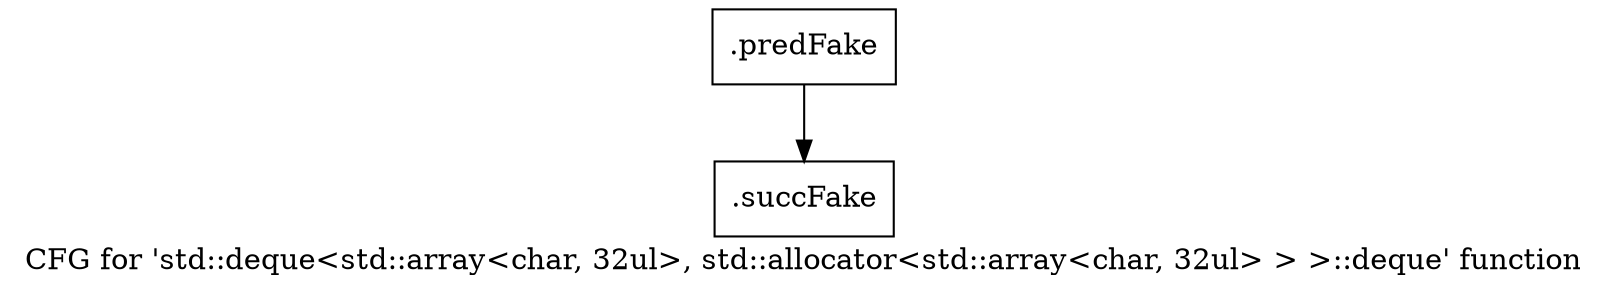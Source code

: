 digraph "CFG for 'std::deque\<std::array\<char, 32ul\>, std::allocator\<std::array\<char, 32ul\> \> \>::deque' function" {
	label="CFG for 'std::deque\<std::array\<char, 32ul\>, std::allocator\<std::array\<char, 32ul\> \> \>::deque' function";

	Node0x585a6b0 [shape=record,filename="",linenumber="",label="{.predFake}"];
	Node0x585a6b0 -> Node0x609be90[ callList="" memoryops="" filename="/mnt/xilinx/Vitis_HLS/2021.2/tps/lnx64/gcc-6.2.0/lib/gcc/x86_64-pc-linux-gnu/6.2.0/../../../../include/c++/6.2.0/bits/stl_deque.h" execusionnum="1"];
	Node0x609be90 [shape=record,filename="/mnt/xilinx/Vitis_HLS/2021.2/tps/lnx64/gcc-6.2.0/lib/gcc/x86_64-pc-linux-gnu/6.2.0/../../../../include/c++/6.2.0/bits/stl_deque.h",linenumber="884",label="{.succFake}"];
}
